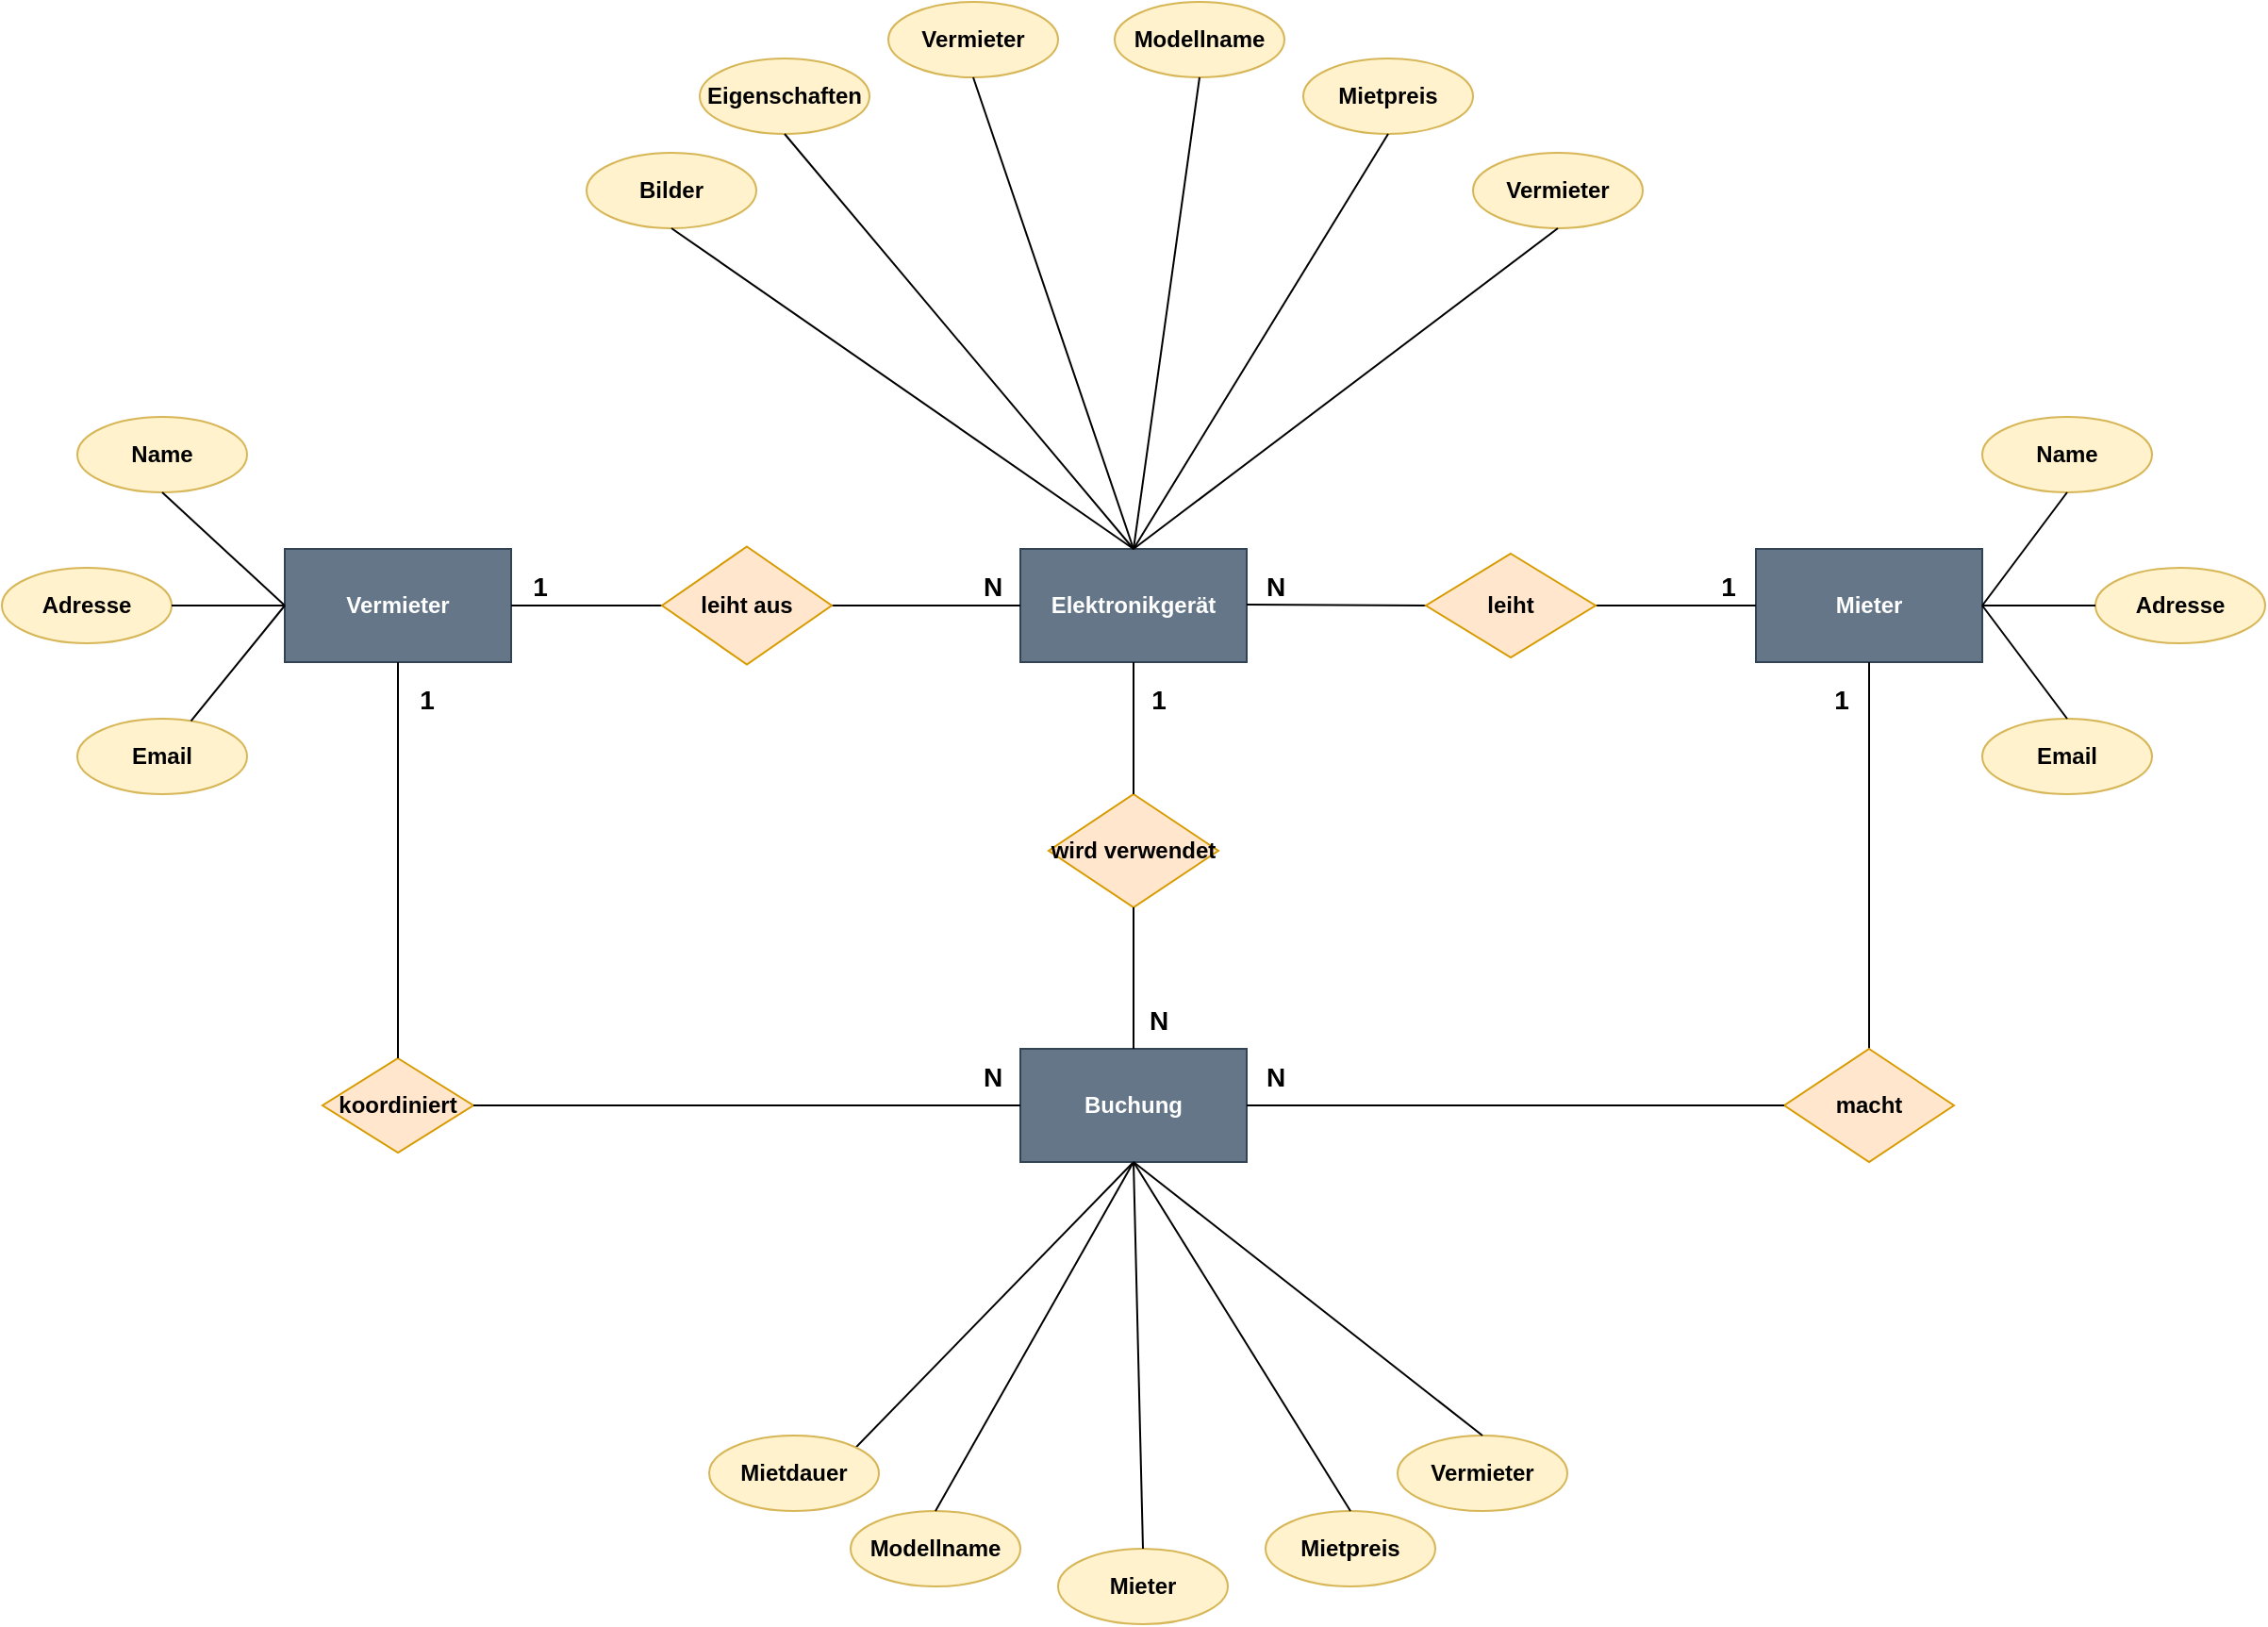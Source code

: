 <mxfile version="24.2.5" type="github">
  <diagram name="Seite-1" id="sf7AtgLrdprSRRGnxpYT">
    <mxGraphModel dx="2774" dy="878" grid="1" gridSize="10" guides="1" tooltips="1" connect="1" arrows="1" fold="1" page="1" pageScale="1" pageWidth="1169" pageHeight="827" background="#ffffff" math="0" shadow="0">
      <root>
        <mxCell id="0" />
        <mxCell id="1" parent="0" />
        <mxCell id="HqAzUA0z8fRsG4E1p8cJ-1" value="&lt;b&gt;Vermieter&lt;/b&gt;" style="rounded=0;whiteSpace=wrap;html=1;fillColor=#647687;strokeColor=#314354;fontColor=#ffffff;" vertex="1" parent="1">
          <mxGeometry x="-50" y="320" width="120" height="60" as="geometry" />
        </mxCell>
        <mxCell id="HqAzUA0z8fRsG4E1p8cJ-2" value="&lt;b&gt;Mieter&lt;/b&gt;" style="rounded=0;whiteSpace=wrap;html=1;fillColor=#647687;fontColor=#ffffff;strokeColor=#314354;" vertex="1" parent="1">
          <mxGeometry x="730" y="320" width="120" height="60" as="geometry" />
        </mxCell>
        <mxCell id="HqAzUA0z8fRsG4E1p8cJ-3" value="&lt;b&gt;Elektronikgerät&lt;/b&gt;" style="rounded=0;whiteSpace=wrap;html=1;fillColor=#647687;fontColor=#ffffff;strokeColor=#314354;" vertex="1" parent="1">
          <mxGeometry x="340" y="320" width="120" height="60" as="geometry" />
        </mxCell>
        <mxCell id="HqAzUA0z8fRsG4E1p8cJ-5" value="" style="endArrow=none;html=1;rounded=0;exitX=1;exitY=0.5;exitDx=0;exitDy=0;entryX=0;entryY=0.5;entryDx=0;entryDy=0;entryPerimeter=0;" edge="1" parent="1" source="HqAzUA0z8fRsG4E1p8cJ-7" target="HqAzUA0z8fRsG4E1p8cJ-3">
          <mxGeometry width="50" height="50" relative="1" as="geometry">
            <mxPoint x="350" y="400" as="sourcePoint" />
            <mxPoint x="400" y="350" as="targetPoint" />
          </mxGeometry>
        </mxCell>
        <mxCell id="HqAzUA0z8fRsG4E1p8cJ-6" value="" style="endArrow=none;html=1;rounded=0;exitX=1;exitY=0.5;exitDx=0;exitDy=0;entryX=0;entryY=0.5;entryDx=0;entryDy=0;" edge="1" parent="1" source="HqAzUA0z8fRsG4E1p8cJ-9" target="HqAzUA0z8fRsG4E1p8cJ-2">
          <mxGeometry width="50" height="50" relative="1" as="geometry">
            <mxPoint x="460" y="349.5" as="sourcePoint" />
            <mxPoint x="640" y="349.5" as="targetPoint" />
          </mxGeometry>
        </mxCell>
        <mxCell id="HqAzUA0z8fRsG4E1p8cJ-8" value="" style="endArrow=none;html=1;rounded=0;exitX=1;exitY=0.5;exitDx=0;exitDy=0;entryX=0;entryY=0.5;entryDx=0;entryDy=0;entryPerimeter=0;" edge="1" parent="1" source="HqAzUA0z8fRsG4E1p8cJ-1" target="HqAzUA0z8fRsG4E1p8cJ-7">
          <mxGeometry width="50" height="50" relative="1" as="geometry">
            <mxPoint x="160" y="350" as="sourcePoint" />
            <mxPoint x="340" y="350" as="targetPoint" />
          </mxGeometry>
        </mxCell>
        <mxCell id="HqAzUA0z8fRsG4E1p8cJ-7" value="&lt;b&gt;leiht aus&lt;/b&gt;" style="rhombus;whiteSpace=wrap;html=1;fillColor=#ffe6cc;strokeColor=#d79b00;" vertex="1" parent="1">
          <mxGeometry x="150" y="318.75" width="90" height="62.5" as="geometry" />
        </mxCell>
        <mxCell id="HqAzUA0z8fRsG4E1p8cJ-10" value="" style="endArrow=none;html=1;rounded=0;exitX=1;exitY=0.5;exitDx=0;exitDy=0;entryX=0;entryY=0.5;entryDx=0;entryDy=0;entryPerimeter=0;" edge="1" parent="1" target="HqAzUA0z8fRsG4E1p8cJ-9">
          <mxGeometry width="50" height="50" relative="1" as="geometry">
            <mxPoint x="460" y="349.5" as="sourcePoint" />
            <mxPoint x="640" y="349.5" as="targetPoint" />
          </mxGeometry>
        </mxCell>
        <mxCell id="HqAzUA0z8fRsG4E1p8cJ-9" value="&lt;b&gt;leiht&lt;/b&gt;" style="rhombus;whiteSpace=wrap;html=1;fillColor=#ffe6cc;strokeColor=#d79b00;" vertex="1" parent="1">
          <mxGeometry x="555" y="322.5" width="90" height="55" as="geometry" />
        </mxCell>
        <mxCell id="HqAzUA0z8fRsG4E1p8cJ-11" value="&lt;b&gt;Adresse&lt;/b&gt;" style="ellipse;whiteSpace=wrap;html=1;fillColor=#fff2cc;strokeColor=#d6b656;" vertex="1" parent="1">
          <mxGeometry x="-200" y="330" width="90" height="40" as="geometry" />
        </mxCell>
        <mxCell id="HqAzUA0z8fRsG4E1p8cJ-12" value="&lt;b&gt;Name&lt;/b&gt;" style="ellipse;whiteSpace=wrap;html=1;fillColor=#fff2cc;strokeColor=#d6b656;" vertex="1" parent="1">
          <mxGeometry x="-160" y="250" width="90" height="40" as="geometry" />
        </mxCell>
        <mxCell id="HqAzUA0z8fRsG4E1p8cJ-13" value="&lt;b&gt;Email&lt;/b&gt;" style="ellipse;whiteSpace=wrap;html=1;fillColor=#fff2cc;strokeColor=#d6b656;" vertex="1" parent="1">
          <mxGeometry x="-160" y="410" width="90" height="40" as="geometry" />
        </mxCell>
        <mxCell id="HqAzUA0z8fRsG4E1p8cJ-14" value="" style="endArrow=none;html=1;rounded=0;exitX=0.5;exitY=1;exitDx=0;exitDy=0;entryX=0;entryY=0.5;entryDx=0;entryDy=0;" edge="1" parent="1" source="HqAzUA0z8fRsG4E1p8cJ-12" target="HqAzUA0z8fRsG4E1p8cJ-1">
          <mxGeometry width="50" height="50" relative="1" as="geometry">
            <mxPoint x="-70" y="280" as="sourcePoint" />
            <mxPoint x="20" y="280" as="targetPoint" />
          </mxGeometry>
        </mxCell>
        <mxCell id="HqAzUA0z8fRsG4E1p8cJ-16" value="" style="endArrow=none;html=1;rounded=0;exitX=0;exitY=0.5;exitDx=0;exitDy=0;entryX=1;entryY=0.5;entryDx=0;entryDy=0;" edge="1" parent="1" source="HqAzUA0z8fRsG4E1p8cJ-1" target="HqAzUA0z8fRsG4E1p8cJ-11">
          <mxGeometry width="50" height="50" relative="1" as="geometry">
            <mxPoint x="-100" y="300" as="sourcePoint" />
            <mxPoint x="-40" y="360" as="targetPoint" />
          </mxGeometry>
        </mxCell>
        <mxCell id="HqAzUA0z8fRsG4E1p8cJ-17" value="" style="endArrow=none;html=1;rounded=0;exitX=0;exitY=0.5;exitDx=0;exitDy=0;" edge="1" parent="1" source="HqAzUA0z8fRsG4E1p8cJ-1" target="HqAzUA0z8fRsG4E1p8cJ-13">
          <mxGeometry width="50" height="50" relative="1" as="geometry">
            <mxPoint x="-40" y="360" as="sourcePoint" />
            <mxPoint x="-100" y="360" as="targetPoint" />
          </mxGeometry>
        </mxCell>
        <mxCell id="HqAzUA0z8fRsG4E1p8cJ-18" value="&lt;b&gt;Mietpreis&lt;/b&gt;" style="ellipse;whiteSpace=wrap;html=1;fillColor=#fff2cc;strokeColor=#d6b656;" vertex="1" parent="1">
          <mxGeometry x="490" y="60" width="90" height="40" as="geometry" />
        </mxCell>
        <mxCell id="HqAzUA0z8fRsG4E1p8cJ-19" value="" style="endArrow=none;html=1;rounded=0;exitX=0.5;exitY=0;exitDx=0;exitDy=0;entryX=0.5;entryY=1;entryDx=0;entryDy=0;" edge="1" parent="1" source="HqAzUA0z8fRsG4E1p8cJ-3" target="HqAzUA0z8fRsG4E1p8cJ-18">
          <mxGeometry width="50" height="50" relative="1" as="geometry">
            <mxPoint x="444" y="220" as="sourcePoint" />
            <mxPoint x="384" y="220" as="targetPoint" />
          </mxGeometry>
        </mxCell>
        <mxCell id="HqAzUA0z8fRsG4E1p8cJ-20" value="" style="endArrow=none;html=1;rounded=0;exitX=0.5;exitY=1;exitDx=0;exitDy=0;entryX=0.5;entryY=1;entryDx=0;entryDy=0;" edge="1" parent="1" source="HqAzUA0z8fRsG4E1p8cJ-32" target="HqAzUA0z8fRsG4E1p8cJ-21">
          <mxGeometry width="50" height="50" relative="1" as="geometry">
            <mxPoint x="470" y="280" as="sourcePoint" />
            <mxPoint x="530" y="130" as="targetPoint" />
          </mxGeometry>
        </mxCell>
        <mxCell id="HqAzUA0z8fRsG4E1p8cJ-21" value="&lt;b&gt;Mietdauer&lt;/b&gt;" style="ellipse;whiteSpace=wrap;html=1;fillColor=#fff2cc;strokeColor=#d6b656;" vertex="1" parent="1">
          <mxGeometry x="175" y="790" width="90" height="40" as="geometry" />
        </mxCell>
        <mxCell id="HqAzUA0z8fRsG4E1p8cJ-23" value="&lt;b&gt;Modellname&lt;/b&gt;" style="ellipse;whiteSpace=wrap;html=1;fillColor=#fff2cc;strokeColor=#d6b656;" vertex="1" parent="1">
          <mxGeometry x="390" y="30" width="90" height="40" as="geometry" />
        </mxCell>
        <mxCell id="HqAzUA0z8fRsG4E1p8cJ-24" value="&lt;b&gt;Vermieter&lt;/b&gt;" style="ellipse;whiteSpace=wrap;html=1;fillColor=#fff2cc;strokeColor=#d6b656;" vertex="1" parent="1">
          <mxGeometry x="270" y="30" width="90" height="40" as="geometry" />
        </mxCell>
        <mxCell id="HqAzUA0z8fRsG4E1p8cJ-25" value="&lt;b&gt;Vermieter&lt;/b&gt;" style="ellipse;whiteSpace=wrap;html=1;fillColor=#fff2cc;strokeColor=#d6b656;" vertex="1" parent="1">
          <mxGeometry x="580" y="110" width="90" height="40" as="geometry" />
        </mxCell>
        <mxCell id="HqAzUA0z8fRsG4E1p8cJ-26" value="" style="endArrow=none;html=1;rounded=0;entryX=0.5;entryY=1;entryDx=0;entryDy=0;exitX=0.5;exitY=0;exitDx=0;exitDy=0;" edge="1" parent="1" source="HqAzUA0z8fRsG4E1p8cJ-3" target="HqAzUA0z8fRsG4E1p8cJ-23">
          <mxGeometry width="50" height="50" relative="1" as="geometry">
            <mxPoint x="310" y="290" as="sourcePoint" />
            <mxPoint x="410" y="100" as="targetPoint" />
          </mxGeometry>
        </mxCell>
        <mxCell id="HqAzUA0z8fRsG4E1p8cJ-27" value="" style="endArrow=none;html=1;rounded=0;entryX=0.5;entryY=1;entryDx=0;entryDy=0;exitX=0.5;exitY=0;exitDx=0;exitDy=0;" edge="1" parent="1" source="HqAzUA0z8fRsG4E1p8cJ-3" target="HqAzUA0z8fRsG4E1p8cJ-24">
          <mxGeometry width="50" height="50" relative="1" as="geometry">
            <mxPoint x="410" y="330" as="sourcePoint" />
            <mxPoint x="320" y="130" as="targetPoint" />
          </mxGeometry>
        </mxCell>
        <mxCell id="HqAzUA0z8fRsG4E1p8cJ-28" value="" style="endArrow=none;html=1;rounded=0;exitX=0.5;exitY=0;exitDx=0;exitDy=0;entryX=0.5;entryY=1;entryDx=0;entryDy=0;" edge="1" parent="1" source="HqAzUA0z8fRsG4E1p8cJ-3" target="HqAzUA0z8fRsG4E1p8cJ-25">
          <mxGeometry width="50" height="50" relative="1" as="geometry">
            <mxPoint x="410" y="330" as="sourcePoint" />
            <mxPoint x="495" y="130" as="targetPoint" />
          </mxGeometry>
        </mxCell>
        <mxCell id="HqAzUA0z8fRsG4E1p8cJ-30" value="&lt;b&gt;Eigenschaften&lt;/b&gt;" style="ellipse;whiteSpace=wrap;html=1;fillColor=#fff2cc;strokeColor=#d6b656;" vertex="1" parent="1">
          <mxGeometry x="170" y="60" width="90" height="40" as="geometry" />
        </mxCell>
        <mxCell id="HqAzUA0z8fRsG4E1p8cJ-31" value="" style="endArrow=none;html=1;rounded=0;entryX=0.5;entryY=1;entryDx=0;entryDy=0;" edge="1" parent="1" target="HqAzUA0z8fRsG4E1p8cJ-30">
          <mxGeometry width="50" height="50" relative="1" as="geometry">
            <mxPoint x="400" y="320" as="sourcePoint" />
            <mxPoint x="255" y="130" as="targetPoint" />
          </mxGeometry>
        </mxCell>
        <mxCell id="HqAzUA0z8fRsG4E1p8cJ-32" value="&lt;b&gt;Buchung&lt;/b&gt;" style="rounded=0;whiteSpace=wrap;html=1;fillColor=#647687;strokeColor=#314354;fontColor=#ffffff;" vertex="1" parent="1">
          <mxGeometry x="340" y="585" width="120" height="60" as="geometry" />
        </mxCell>
        <mxCell id="HqAzUA0z8fRsG4E1p8cJ-33" value="&lt;b&gt;koordiniert&lt;/b&gt;" style="rhombus;whiteSpace=wrap;html=1;fillColor=#ffe6cc;strokeColor=#d79b00;" vertex="1" parent="1">
          <mxGeometry x="-30" y="590" width="80" height="50" as="geometry" />
        </mxCell>
        <mxCell id="HqAzUA0z8fRsG4E1p8cJ-34" value="&lt;b&gt;wird verwendet&lt;/b&gt;" style="rhombus;whiteSpace=wrap;html=1;fillColor=#ffe6cc;strokeColor=#d79b00;" vertex="1" parent="1">
          <mxGeometry x="355" y="450" width="90" height="60" as="geometry" />
        </mxCell>
        <mxCell id="HqAzUA0z8fRsG4E1p8cJ-35" value="" style="endArrow=none;html=1;rounded=0;entryX=0.5;entryY=1;entryDx=0;entryDy=0;exitX=0.5;exitY=0;exitDx=0;exitDy=0;" edge="1" parent="1" source="HqAzUA0z8fRsG4E1p8cJ-34" target="HqAzUA0z8fRsG4E1p8cJ-3">
          <mxGeometry width="50" height="50" relative="1" as="geometry">
            <mxPoint x="400" y="490" as="sourcePoint" />
            <mxPoint x="450" y="400" as="targetPoint" />
          </mxGeometry>
        </mxCell>
        <mxCell id="HqAzUA0z8fRsG4E1p8cJ-36" value="" style="endArrow=none;html=1;rounded=0;entryX=0.5;entryY=1;entryDx=0;entryDy=0;exitX=0.5;exitY=0;exitDx=0;exitDy=0;" edge="1" parent="1" source="HqAzUA0z8fRsG4E1p8cJ-32" target="HqAzUA0z8fRsG4E1p8cJ-34">
          <mxGeometry width="50" height="50" relative="1" as="geometry">
            <mxPoint x="399.5" y="580" as="sourcePoint" />
            <mxPoint x="399.5" y="500" as="targetPoint" />
          </mxGeometry>
        </mxCell>
        <mxCell id="HqAzUA0z8fRsG4E1p8cJ-37" value="" style="endArrow=none;html=1;rounded=0;entryX=0.5;entryY=1;entryDx=0;entryDy=0;exitX=0.5;exitY=0;exitDx=0;exitDy=0;" edge="1" parent="1" source="HqAzUA0z8fRsG4E1p8cJ-33" target="HqAzUA0z8fRsG4E1p8cJ-1">
          <mxGeometry width="50" height="50" relative="1" as="geometry">
            <mxPoint x="9.5" y="515" as="sourcePoint" />
            <mxPoint x="9.5" y="445" as="targetPoint" />
          </mxGeometry>
        </mxCell>
        <mxCell id="HqAzUA0z8fRsG4E1p8cJ-38" value="" style="endArrow=none;html=1;rounded=0;exitX=1;exitY=0.5;exitDx=0;exitDy=0;entryX=0;entryY=0.5;entryDx=0;entryDy=0;" edge="1" parent="1" source="HqAzUA0z8fRsG4E1p8cJ-33" target="HqAzUA0z8fRsG4E1p8cJ-32">
          <mxGeometry width="50" height="50" relative="1" as="geometry">
            <mxPoint x="90" y="614.5" as="sourcePoint" />
            <mxPoint x="180" y="615.5" as="targetPoint" />
          </mxGeometry>
        </mxCell>
        <mxCell id="HqAzUA0z8fRsG4E1p8cJ-39" value="" style="endArrow=none;html=1;rounded=0;entryX=0.5;entryY=1;entryDx=0;entryDy=0;exitX=0.5;exitY=0;exitDx=0;exitDy=0;" edge="1" parent="1" source="HqAzUA0z8fRsG4E1p8cJ-40" target="HqAzUA0z8fRsG4E1p8cJ-2">
          <mxGeometry width="50" height="50" relative="1" as="geometry">
            <mxPoint x="670" y="452.5" as="sourcePoint" />
            <mxPoint x="670" y="382.5" as="targetPoint" />
          </mxGeometry>
        </mxCell>
        <mxCell id="HqAzUA0z8fRsG4E1p8cJ-40" value="&lt;b&gt;macht&lt;/b&gt;" style="rhombus;whiteSpace=wrap;html=1;fillColor=#ffe6cc;strokeColor=#d79b00;" vertex="1" parent="1">
          <mxGeometry x="745" y="585" width="90" height="60" as="geometry" />
        </mxCell>
        <mxCell id="HqAzUA0z8fRsG4E1p8cJ-42" value="" style="endArrow=none;html=1;rounded=0;exitX=1;exitY=0.5;exitDx=0;exitDy=0;entryX=0;entryY=0.5;entryDx=0;entryDy=0;" edge="1" parent="1" source="HqAzUA0z8fRsG4E1p8cJ-32" target="HqAzUA0z8fRsG4E1p8cJ-40">
          <mxGeometry width="50" height="50" relative="1" as="geometry">
            <mxPoint x="60" y="625" as="sourcePoint" />
            <mxPoint x="350" y="625" as="targetPoint" />
          </mxGeometry>
        </mxCell>
        <mxCell id="HqAzUA0z8fRsG4E1p8cJ-43" value="&lt;b&gt;Bilder&lt;/b&gt;" style="ellipse;whiteSpace=wrap;html=1;fillColor=#fff2cc;strokeColor=#d6b656;" vertex="1" parent="1">
          <mxGeometry x="110" y="110" width="90" height="40" as="geometry" />
        </mxCell>
        <mxCell id="HqAzUA0z8fRsG4E1p8cJ-44" value="" style="endArrow=none;html=1;rounded=0;entryX=0.5;entryY=1;entryDx=0;entryDy=0;exitX=0.5;exitY=0;exitDx=0;exitDy=0;" edge="1" parent="1" source="HqAzUA0z8fRsG4E1p8cJ-3" target="HqAzUA0z8fRsG4E1p8cJ-43">
          <mxGeometry width="50" height="50" relative="1" as="geometry">
            <mxPoint x="410" y="330" as="sourcePoint" />
            <mxPoint x="195" y="130" as="targetPoint" />
          </mxGeometry>
        </mxCell>
        <mxCell id="HqAzUA0z8fRsG4E1p8cJ-45" value="&lt;b&gt;Mieter&lt;/b&gt;" style="ellipse;whiteSpace=wrap;html=1;fillColor=#fff2cc;strokeColor=#d6b656;" vertex="1" parent="1">
          <mxGeometry x="360" y="850" width="90" height="40" as="geometry" />
        </mxCell>
        <mxCell id="HqAzUA0z8fRsG4E1p8cJ-46" value="" style="endArrow=none;html=1;rounded=0;entryX=0.5;entryY=1;entryDx=0;entryDy=0;exitX=0.5;exitY=0;exitDx=0;exitDy=0;" edge="1" parent="1" source="HqAzUA0z8fRsG4E1p8cJ-45" target="HqAzUA0z8fRsG4E1p8cJ-32">
          <mxGeometry width="50" height="50" relative="1" as="geometry">
            <mxPoint x="438" y="930" as="sourcePoint" />
            <mxPoint x="413" y="690" as="targetPoint" />
          </mxGeometry>
        </mxCell>
        <mxCell id="HqAzUA0z8fRsG4E1p8cJ-47" value="&lt;b&gt;Vermieter&lt;/b&gt;" style="ellipse;whiteSpace=wrap;html=1;fillColor=#fff2cc;strokeColor=#d6b656;" vertex="1" parent="1">
          <mxGeometry x="540" y="790" width="90" height="40" as="geometry" />
        </mxCell>
        <mxCell id="HqAzUA0z8fRsG4E1p8cJ-48" value="" style="endArrow=none;html=1;rounded=0;entryX=0.5;entryY=1;entryDx=0;entryDy=0;exitX=0.5;exitY=0;exitDx=0;exitDy=0;" edge="1" parent="1" source="HqAzUA0z8fRsG4E1p8cJ-47" target="HqAzUA0z8fRsG4E1p8cJ-32">
          <mxGeometry width="50" height="50" relative="1" as="geometry">
            <mxPoint x="410" y="840" as="sourcePoint" />
            <mxPoint x="410" y="655" as="targetPoint" />
          </mxGeometry>
        </mxCell>
        <mxCell id="HqAzUA0z8fRsG4E1p8cJ-49" value="&lt;b&gt;Modellname&lt;/b&gt;" style="ellipse;whiteSpace=wrap;html=1;fillColor=#fff2cc;strokeColor=#d6b656;" vertex="1" parent="1">
          <mxGeometry x="250" y="830" width="90" height="40" as="geometry" />
        </mxCell>
        <mxCell id="HqAzUA0z8fRsG4E1p8cJ-50" value="" style="endArrow=none;html=1;rounded=0;entryX=0.5;entryY=1;entryDx=0;entryDy=0;exitX=0.5;exitY=0;exitDx=0;exitDy=0;" edge="1" parent="1" source="HqAzUA0z8fRsG4E1p8cJ-49" target="HqAzUA0z8fRsG4E1p8cJ-32">
          <mxGeometry width="50" height="50" relative="1" as="geometry">
            <mxPoint x="360" y="840" as="sourcePoint" />
            <mxPoint x="360" y="655" as="targetPoint" />
          </mxGeometry>
        </mxCell>
        <mxCell id="HqAzUA0z8fRsG4E1p8cJ-51" value="&lt;b&gt;Mietpreis&lt;/b&gt;" style="ellipse;whiteSpace=wrap;html=1;fillColor=#fff2cc;strokeColor=#d6b656;" vertex="1" parent="1">
          <mxGeometry x="470" y="830" width="90" height="40" as="geometry" />
        </mxCell>
        <mxCell id="HqAzUA0z8fRsG4E1p8cJ-52" value="" style="endArrow=none;html=1;rounded=0;entryX=0.5;entryY=1;entryDx=0;entryDy=0;exitX=0.5;exitY=0;exitDx=0;exitDy=0;" edge="1" parent="1" source="HqAzUA0z8fRsG4E1p8cJ-51" target="HqAzUA0z8fRsG4E1p8cJ-32">
          <mxGeometry width="50" height="50" relative="1" as="geometry">
            <mxPoint x="415" y="860" as="sourcePoint" />
            <mxPoint x="410" y="655" as="targetPoint" />
          </mxGeometry>
        </mxCell>
        <mxCell id="HqAzUA0z8fRsG4E1p8cJ-54" value="&lt;b&gt;Name&lt;/b&gt;" style="ellipse;whiteSpace=wrap;html=1;fillColor=#fff2cc;strokeColor=#d6b656;" vertex="1" parent="1">
          <mxGeometry x="850" y="250" width="90" height="40" as="geometry" />
        </mxCell>
        <mxCell id="HqAzUA0z8fRsG4E1p8cJ-55" value="&lt;b&gt;Adresse&lt;/b&gt;" style="ellipse;whiteSpace=wrap;html=1;fillColor=#fff2cc;strokeColor=#d6b656;" vertex="1" parent="1">
          <mxGeometry x="910" y="330" width="90" height="40" as="geometry" />
        </mxCell>
        <mxCell id="HqAzUA0z8fRsG4E1p8cJ-56" value="&lt;b&gt;Email&lt;/b&gt;" style="ellipse;whiteSpace=wrap;html=1;fillColor=#fff2cc;strokeColor=#d6b656;" vertex="1" parent="1">
          <mxGeometry x="850" y="410" width="90" height="40" as="geometry" />
        </mxCell>
        <mxCell id="HqAzUA0z8fRsG4E1p8cJ-57" value="" style="endArrow=none;html=1;rounded=0;exitX=1;exitY=0.5;exitDx=0;exitDy=0;entryX=0;entryY=0.5;entryDx=0;entryDy=0;" edge="1" parent="1" source="HqAzUA0z8fRsG4E1p8cJ-2" target="HqAzUA0z8fRsG4E1p8cJ-55">
          <mxGeometry width="50" height="50" relative="1" as="geometry">
            <mxPoint x="890" y="330" as="sourcePoint" />
            <mxPoint x="900" y="380" as="targetPoint" />
          </mxGeometry>
        </mxCell>
        <mxCell id="HqAzUA0z8fRsG4E1p8cJ-58" value="" style="endArrow=none;html=1;rounded=0;exitX=1;exitY=0.5;exitDx=0;exitDy=0;entryX=0.5;entryY=1;entryDx=0;entryDy=0;" edge="1" parent="1" source="HqAzUA0z8fRsG4E1p8cJ-2" target="HqAzUA0z8fRsG4E1p8cJ-54">
          <mxGeometry width="50" height="50" relative="1" as="geometry">
            <mxPoint x="860" y="360" as="sourcePoint" />
            <mxPoint x="920" y="360" as="targetPoint" />
          </mxGeometry>
        </mxCell>
        <mxCell id="HqAzUA0z8fRsG4E1p8cJ-59" value="" style="endArrow=none;html=1;rounded=0;exitX=1;exitY=0.5;exitDx=0;exitDy=0;entryX=0.5;entryY=0;entryDx=0;entryDy=0;" edge="1" parent="1" source="HqAzUA0z8fRsG4E1p8cJ-2" target="HqAzUA0z8fRsG4E1p8cJ-56">
          <mxGeometry width="50" height="50" relative="1" as="geometry">
            <mxPoint x="860" y="360" as="sourcePoint" />
            <mxPoint x="920" y="360" as="targetPoint" />
          </mxGeometry>
        </mxCell>
        <mxCell id="HqAzUA0z8fRsG4E1p8cJ-60" value="&lt;p style=&quot;line-height: 140%;&quot;&gt;&lt;font style=&quot;font-size: 14px;&quot;&gt;&lt;b&gt;1&lt;/b&gt;&lt;/font&gt;&lt;/p&gt;" style="text;html=1;align=center;verticalAlign=middle;resizable=0;points=[];autosize=1;strokeColor=none;fillColor=none;glass=0;shadow=0;" vertex="1" parent="1">
          <mxGeometry x="70" y="310" width="30" height="60" as="geometry" />
        </mxCell>
        <mxCell id="HqAzUA0z8fRsG4E1p8cJ-61" value="&lt;p style=&quot;line-height: 140%;&quot;&gt;&lt;font style=&quot;font-size: 14px;&quot;&gt;&lt;b&gt;1&lt;/b&gt;&lt;/font&gt;&lt;/p&gt;" style="text;html=1;align=center;verticalAlign=middle;resizable=0;points=[];autosize=1;strokeColor=none;fillColor=none;glass=0;shadow=0;" vertex="1" parent="1">
          <mxGeometry x="700" y="310" width="30" height="60" as="geometry" />
        </mxCell>
        <mxCell id="HqAzUA0z8fRsG4E1p8cJ-62" value="&lt;p style=&quot;line-height: 140%;&quot;&gt;&lt;font style=&quot;font-size: 14px;&quot;&gt;&lt;b&gt;1&lt;/b&gt;&lt;/font&gt;&lt;/p&gt;" style="text;html=1;align=center;verticalAlign=middle;resizable=0;points=[];autosize=1;strokeColor=none;fillColor=none;glass=0;shadow=0;" vertex="1" parent="1">
          <mxGeometry x="760" y="370" width="30" height="60" as="geometry" />
        </mxCell>
        <mxCell id="HqAzUA0z8fRsG4E1p8cJ-63" value="&lt;p style=&quot;line-height: 140%;&quot;&gt;&lt;font style=&quot;font-size: 14px;&quot;&gt;&lt;b&gt;N&lt;/b&gt;&lt;/font&gt;&lt;/p&gt;" style="text;html=1;align=center;verticalAlign=middle;resizable=0;points=[];autosize=1;strokeColor=none;fillColor=none;glass=0;shadow=0;" vertex="1" parent="1">
          <mxGeometry x="310" y="310" width="30" height="60" as="geometry" />
        </mxCell>
        <mxCell id="HqAzUA0z8fRsG4E1p8cJ-64" value="&lt;p style=&quot;line-height: 140%;&quot;&gt;&lt;font style=&quot;font-size: 14px;&quot;&gt;&lt;b&gt;N&lt;/b&gt;&lt;/font&gt;&lt;/p&gt;" style="text;html=1;align=center;verticalAlign=middle;resizable=0;points=[];autosize=1;strokeColor=none;fillColor=none;glass=0;shadow=0;" vertex="1" parent="1">
          <mxGeometry x="460" y="310" width="30" height="60" as="geometry" />
        </mxCell>
        <mxCell id="HqAzUA0z8fRsG4E1p8cJ-65" value="&lt;p style=&quot;line-height: 140%;&quot;&gt;&lt;font style=&quot;font-size: 14px;&quot;&gt;&lt;b&gt;N&lt;/b&gt;&lt;/font&gt;&lt;/p&gt;" style="text;html=1;align=center;verticalAlign=middle;resizable=0;points=[];autosize=1;strokeColor=none;fillColor=none;glass=0;shadow=0;" vertex="1" parent="1">
          <mxGeometry x="460" y="570" width="30" height="60" as="geometry" />
        </mxCell>
        <mxCell id="HqAzUA0z8fRsG4E1p8cJ-66" value="&lt;p style=&quot;line-height: 140%;&quot;&gt;&lt;font style=&quot;font-size: 14px;&quot;&gt;&lt;b&gt;1&lt;/b&gt;&lt;/font&gt;&lt;/p&gt;" style="text;html=1;align=center;verticalAlign=middle;resizable=0;points=[];autosize=1;strokeColor=none;fillColor=none;glass=0;shadow=0;" vertex="1" parent="1">
          <mxGeometry x="10" y="370" width="30" height="60" as="geometry" />
        </mxCell>
        <mxCell id="HqAzUA0z8fRsG4E1p8cJ-67" value="&lt;p style=&quot;line-height: 140%;&quot;&gt;&lt;font style=&quot;font-size: 14px;&quot;&gt;&lt;b&gt;N&lt;/b&gt;&lt;/font&gt;&lt;/p&gt;" style="text;html=1;align=center;verticalAlign=middle;resizable=0;points=[];autosize=1;strokeColor=none;fillColor=none;glass=0;shadow=0;" vertex="1" parent="1">
          <mxGeometry x="310" y="570" width="30" height="60" as="geometry" />
        </mxCell>
        <mxCell id="HqAzUA0z8fRsG4E1p8cJ-68" value="&lt;p style=&quot;line-height: 140%;&quot;&gt;&lt;font style=&quot;font-size: 14px;&quot;&gt;&lt;b&gt;1&lt;/b&gt;&lt;/font&gt;&lt;/p&gt;" style="text;html=1;align=center;verticalAlign=middle;resizable=0;points=[];autosize=1;strokeColor=none;fillColor=none;glass=0;shadow=0;" vertex="1" parent="1">
          <mxGeometry x="398" y="370" width="30" height="60" as="geometry" />
        </mxCell>
        <mxCell id="HqAzUA0z8fRsG4E1p8cJ-69" value="&lt;p style=&quot;line-height: 140%;&quot;&gt;&lt;font style=&quot;font-size: 14px;&quot;&gt;&lt;b&gt;N&lt;/b&gt;&lt;/font&gt;&lt;/p&gt;" style="text;html=1;align=center;verticalAlign=middle;resizable=0;points=[];autosize=1;strokeColor=none;fillColor=none;glass=0;shadow=0;" vertex="1" parent="1">
          <mxGeometry x="398" y="540" width="30" height="60" as="geometry" />
        </mxCell>
      </root>
    </mxGraphModel>
  </diagram>
</mxfile>
